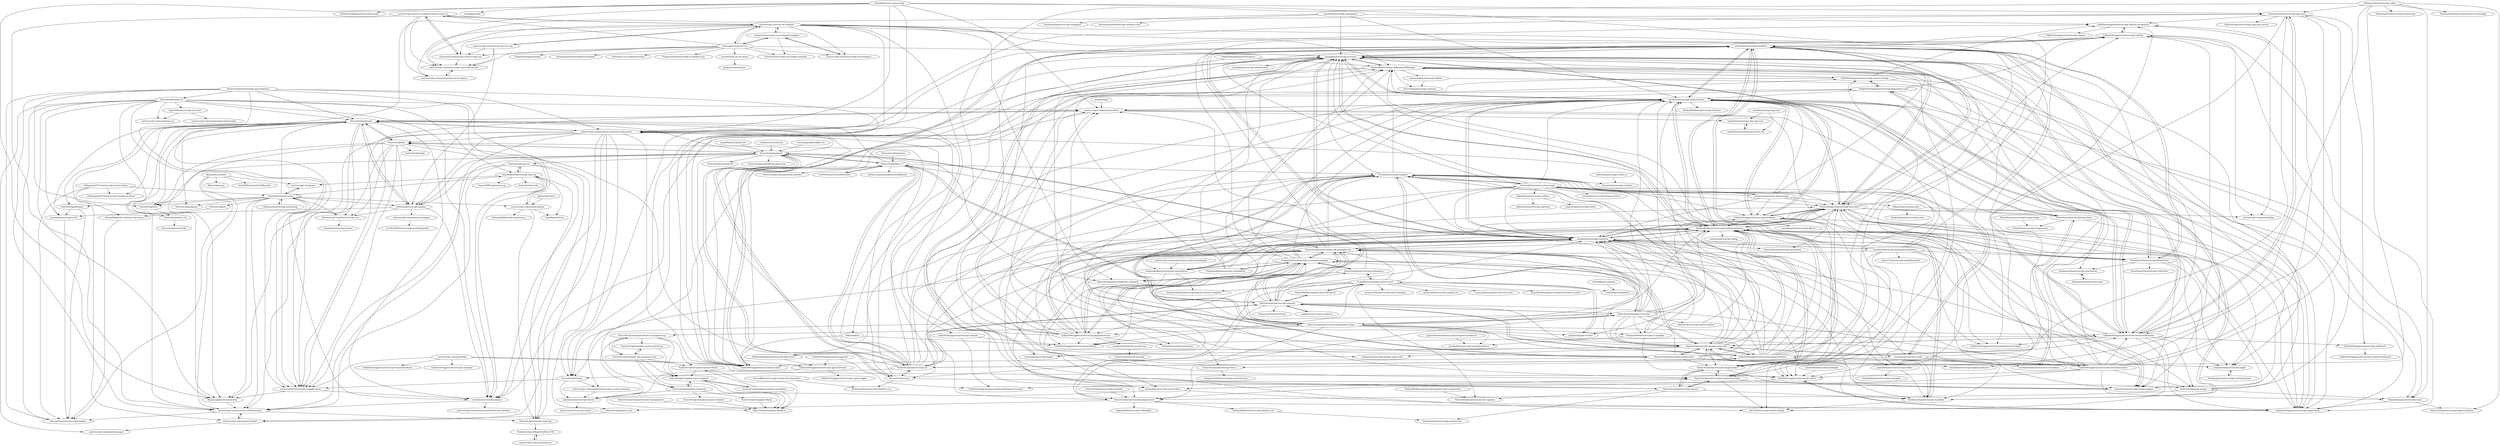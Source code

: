 digraph G {
"shirakaba/react-nativescript" -> "NativeScript/theme"
"shirakaba/react-nativescript" -> "EddyVerbruggen/nativescript-pushy"
"shirakaba/react-nativescript" -> "NativeScript/nativescript-app-sync"
"shirakaba/react-nativescript" -> "EddyVerbruggen/nativescript-keyboard-toolbar"
"shirakaba/react-nativescript" -> "shirakaba/nside"
"shirakaba/react-nativescript" -> "proyecto26/nativescript-inappbrowser"
"shirakaba/react-nativescript" -> "nativescript-community/ui-lottie"
"shirakaba/react-nativescript" -> "nativescript-community/ui-material-components"
"shirakaba/react-nativescript" -> "klippa-app/nativescript-http"
"nativescript-vue/nativescript-vue-navigator" -> "nativescript-vue/nativescript-vue-multi-drawer"
"NativeScript/tailwind" -> "proyecto26/nativescript-inappbrowser"
"NativeScript/tailwind" -> "NativeScript/plugins"
"NativeScript/tailwind" -> "SudoMaker/nativescript-dom-ng"
"NativeScript/tailwind" -> "rigor789/nativescript-vue-next"
"NativeScript/tailwind" -> "NativeScript/runtime-node-api"
"NativeScript/tailwind" -> "nativescript-community/ui-collectionview"
"NativeScript/tailwind" -> "nativescript-community/ui-svg"
"NativeScript/tailwind" -> "valor-software/nativescript-plugins"
"NativeScript/tailwind" -> "nstudio/nativescript-plugins"
"NativeScript/tailwind" -> "nativescript-community/ui-pager"
"NativeScript/tailwind" -> "NativeScript/docs-v8"
"NativeScript/tailwind" -> "nstudio/nativescript-ui-kit"
"NativeScript/tailwind" -> "nativescript-community/ui-lottie"
"EddyVerbruggen/nativescript-ar" -> "EddyVerbruggen/nativescript-localize"
"EddyVerbruggen/nativescript-ar" -> "tjvantoll/nativescript-IQKeyboardManager"
"nativescript-vue/vue-cli-plugin-nativescript-vue" -> "nativescript-vue/nativescript-vue-navigator"
"nativescript-vue/vue-cli-plugin-nativescript-vue" -> "nativescript-vue/vue-cli-template"
"nativescript-vue/vue-cli-plugin-nativescript-vue" -> "nativescript-vue/nativescript-vue-multi-drawer"
"nativescript-vue/vue-cli-plugin-nativescript-vue" -> "Gonzalo2310/awesome-nativescript-vue"
"nativescript-vue/vue-cli-plugin-nativescript-vue" -> "klippa-app/nativescript-http"
"nativescript-community/ui-material-components" -> "NativeScript/plugins"
"nativescript-community/ui-material-components" -> "nativescript-community/ui-collectionview"
"nativescript-community/ui-material-components" -> "proyecto26/nativescript-inappbrowser"
"nativescript-community/ui-material-components" -> "manijak/nativescript-carousel"
"nativescript-community/ui-material-components" -> "klippa-app/nativescript-http"
"nativescript-community/ui-material-components" -> "triniwiz/nativescript-plugins"
"nativescript-community/ui-material-components" -> "NativeScript/theme"
"nativescript-community/ui-material-components" -> "NativeScript/nativescript-app-sync"
"nativescript-community/ui-material-components" -> "nstudio/nativescript-plugins"
"nativescript-community/ui-material-components" -> "nativescript-community/ui-label"
"nativescript-community/ui-material-components" -> "rdlauer/plum"
"nativescript-community/ui-material-components" -> "NativeScript/ios"
"nativescript-community/ui-material-components" -> "EddyVerbruggen/nativescript-localize"
"nativescript-community/ui-material-components" -> "nstudio/nativescript-checkbox"
"nativescript-community/ui-material-components" -> "NativeScript/plugin-seed"
"rdlauer/plum" -> "EddyVerbruggen/nativescript-gradient"
"rdlauer/plum" -> "EddyVerbruggen/nativescript-localize"
"NativeScript/nativescript-app-templates" -> "NativeScript/plugins"
"NativeScript/nativescript-app-templates" -> "nativescript-community/ui-material-components"
"NativeScript/nativescript-app-templates" -> "nstudio/nativescript-plugins"
"NativeScript/nativescript-app-templates" -> "valor-software/nativescript-plugins"
"NativeScript/nativescript-app-templates" -> "NativeScript/tailwind"
"NativeScript/nativescript-app-templates" -> "proyecto26/nativescript-inappbrowser"
"NativeScript/nativescript-app-templates" -> "NativeScript/theme"
"NativeScript/nativescript-app-templates" -> "nativescript-community/ui-collectionview"
"NativeScript/nativescript-app-templates" -> "NativeScript/rfcs"
"nativescript-vue/nativescript-vue.org" -> "nativescript-vue/vue-cli-template"
"nativescript-vue/nativescript-vue.org" -> "Gonzalo2310/awesome-nativescript-vue"
"nativescript-vue/nativescript-vue.org" -> "nativescript-vue/nativescript-vue-multi-drawer"
"nativescript-vue/nativescript-vue.org" -> "triniwiz/nativescript-plugins"
"nativescript-vue/vue-cli-template" -> "tralves/nativescript-vue-webpack-template"
"nativescript-vue/vue-cli-template" -> "nativescript-vue/vue-cli-plugin-nativescript-vue"
"nativescript-vue/vue-cli-template" -> "nativescript-vue/nativescript-vue-template"
"nativescript-vue/vue-cli-template" -> "manijak/nativescript-carousel"
"nativescript-vue/vue-cli-template" -> "nativescript-vue/nativescript-vue.org"
"nativescript-vue/vue-cli-template" -> "nativescript-vue/nativescript-vue-multi-drawer"
"nativescript-vue/vue-cli-template" -> "Gonzalo2310/awesome-nativescript-vue"
"nativescript-vue/vue-cli-template" -> "tralves/groceries-ns-vue"
"nativescript-vue/vue-cli-template" -> "NativeScript/nativescript-camera"
"nativescript-vue/vue-cli-template" -> "nativescript-vue/nativescript-vue-navigator"
"nativescript-vue/vue-cli-template" -> "NathanWalker/nativescript-fancyalert"
"nativescript-vue/vue-cli-template" -> "tjvantoll/nativescript-IQKeyboardManager"
"nativescript-vue/vue-cli-template" -> "EddyVerbruggen/nativescript-localize"
"nativescript-vue/vue-cli-template" -> "NativeScript/nativescript-dev-webpack"
"nativescript-vue/vue-cli-template" -> "EddyVerbruggen/nativescript-email"
"eclipsesource/tabris-js" -> "NativeScript/android" ["e"=1]
"nstudio/xplat" -> "nativescript-community/ui-lottie" ["e"=1]
"msaelices/ns-ui-vue-demo" -> "jlooper/cleanweather"
"hamdiwanis/nativescript-app-tour" -> "hamdiwanis/nativescript-rotate-3d"
"NativeScript/ios" -> "NativeScript/mlkit"
"NativeScript/ios" -> "NativeScript/rfcs"
"NativeScript/ios" -> "triniwiz/nativescript-plugins"
"NativeScript/ios" -> "NativeScript-Use/NativeScript-Use"
"NativeScript/ios" -> "klippa-app/nativescript-http"
"NativeScript/ios" -> "proyecto26/nativescript-inappbrowser"
"NativeScript/ios" -> "nativescript-community/ui-collectionview"
"NativeScript/ios" -> "NativeScript/plugins"
"NativeScript/ios" -> "NativeScript/android"
"NativeScript/ios" -> "nstudio/nativescript-plugins"
"NativeScript/nativescript-schematics" -> "ProgressNS/nativescript-ui-samples-angular"
"NativeScript/nativescript-schematics" -> "NativeScript/nativescript-dev-webpack"
"NativeScript/nativescript-schematics" -> "EddyVerbruggen/nativescript-nodeify"
"NativeScript/nativescript-schematics" -> "TeamMaestro/angular-native-seed"
"Gonzalo2310/awesome-nativescript-vue" -> "nativescript-vue/nativescript-vue-multi-drawer"
"Gonzalo2310/awesome-nativescript-vue" -> "nativescript-vue/vue-cli-plugin-nativescript-vue"
"nativescript-community/ui-collectionview" -> "nativescript-community/ui-label"
"nativescript-community/ui-collectionview" -> "NativeScript/runtime-node-api"
"nativescript-community/ui-collectionview" -> "valor-software/nativescript-plugins"
"proyecto26/nativescript-inappbrowser" -> "klippa-app/nativescript-http"
"proyecto26/nativescript-inappbrowser" -> "nstudio/nativescript-plugins"
"EddyVerbruggen/nativescript-pluginshowcase" -> "EddyVerbruggen/nativescript-feedback"
"EddyVerbruggen/nativescript-pluginshowcase" -> "tjvantoll/nativescript-IQKeyboardManager"
"EddyVerbruggen/nativescript-pluginshowcase" -> "EddyVerbruggen/nativescript-speech-recognition"
"EddyVerbruggen/nativescript-pluginshowcase" -> "nstudio/nativescript-pulltorefresh"
"EddyVerbruggen/nativescript-pluginshowcase" -> "Yermo/nativescript-mapbox"
"EddyVerbruggen/nativescript-pluginshowcase" -> "ProgressNS/nativescript-ui-samples-angular"
"EddyVerbruggen/nativescript-pluginshowcase" -> "NativeScript/nativescript-sdk-examples-ng"
"EddyVerbruggen/nativescript-pluginshowcase" -> "EddyVerbruggen/nativescript-gradient"
"EddyVerbruggen/nativescript-pluginshowcase" -> "peoplewareDo/nativescript-svg"
"EddyVerbruggen/nativescript-pluginshowcase" -> "NathanWalker/nativescript-fancyalert"
"EddyVerbruggen/nativescript-pluginshowcase" -> "rhanb/nativescript-bottombar"
"EddyVerbruggen/nativescript-pluginshowcase" -> "EddyVerbruggen/nativescript-secure-storage"
"EddyVerbruggen/nativescript-pluginshowcase" -> "nativescript-community/ui-lottie"
"EddyVerbruggen/nativescript-pluginshowcase" -> "nstudio/nativescript-cardview"
"EddyVerbruggen/nativescript-pluginshowcase" -> "nstudio/nativescript-checkbox"
"tralves/groceries-ns-vue" -> "tralves/nativescript-vue-webpack-template"
"tralves/groceries-ns-vue" -> "Gonzalo2310/awesome-nativescript-vue"
"tralves/groceries-ns-vue" -> "nativescript-vue/vue-cli-template"
"tralves/groceries-ns-vue" -> "nativescript-vue/vue-cli-plugin-nativescript-vue"
"tralves/groceries-ns-vue" -> "msaelices/ns-ui-vue-demo"
"tralves/groceries-ns-vue" -> "tralves/nativescript-vue-rollup-template"
"tralves/groceries-ns-vue" -> "manijak/nativescript-carousel"
"tralves/groceries-ns-vue" -> "thiagohagy/nativescriptVueTemplate"
"tralves/groceries-ns-vue" -> "nativescript-vue/nativescript-vue-multi-drawer"
"tralves/groceries-ns-vue" -> "nativescript-vue/nativescript-vue-template"
"tralves/groceries-ns-vue" -> "tralves/ns-vue-codeshare-demo"
"tralves/groceries-ns-vue" -> "ProgressNS/nativescript-ui-samples-vue"
"tralves/groceries-ns-vue" -> "EddyVerbruggen/footplr"
"nativescript-vue/nativescript-vue-multi-drawer" -> "nativescript-vue/nativescript-vue-navigator"
"CircuitVerse/CircuitVerseDocs" -> "NativeScript/docs-v7" ["e"=1]
"hamdiwanis/ngx-app-tour" -> "hamdiwanis/nativescript-rotate-3d"
"hamdiwanis/ngx-app-tour" -> "hamdiwanis/nativescript-app-tour"
"davecoffin/nativescript-modal-datetimepicker" -> "NathanaelA/nativescript-platform-css"
"hamdiwanis/nativescript-rotate-3d" -> "hamdiwanis/nativescript-app-tour"
"nativescript-community/ui-label" -> "nativescript-community/ui-collectionview"
"nativescript-community/ui-label" -> "nativescript-community/ui-pager"
"nativescript-community/perms" -> "NewbieScripterRepo/PoolPartyFM"
"ericwlange/AndroidJSCore" -> "NativeScript/android" ["e"=1]
"NativeScript/nativescript-cli" -> "NativeScript/nativescript-angular"
"NativeScript/nativescript-cli" -> "NativeScript/docs-v7"
"NativeScript/nativescript-cli" -> "NativeScript/android"
"NativeScript/nativescript-cli" -> "NativeScript/ios-jsc"
"NativeScript/nativescript-cli" -> "EddyVerbruggen/nativescript-plugin-firebase"
"NativeScript/nativescript-cli" -> "NativeScript/plugins"
"NativeScript/nativescript-cli" -> "dapriett/nativescript-google-maps-sdk"
"NativeScript/nativescript-cli" -> "nativescript-community/ui-material-components"
"NativeScript/nativescript-cli" -> "NativeScript/ios"
"NativeScript/nativescript-cli" -> "NativeScript/nativescript-sdk-examples-ng"
"NativeScript/nativescript-cli" -> "nstudio/nativescript-pulltorefresh"
"NativeScript/nativescript-cli" -> "NativeScript/theme"
"NativeScript/nativescript-cli" -> "manijak/nativescript-carousel"
"NativeScript/nativescript-cli" -> "NathanWalker/nativescript-loading-indicator"
"NativeScript/nativescript-cli" -> "nstudio/nativescript-cardview"
"NativeScript/ios-jsc" -> "NativeScript/android"
"NativeScript/ios-jsc" -> "NativeScript/ios"
"NativeScript/ios-jsc" -> "NativeScript/nativescript-cli"
"NativeScript/ios-jsc" -> "NativeScript/plugins"
"NativeScript/ios-jsc" -> "NathanaelA/nativescript-platform-css"
"NativeScript/ios-jsc" -> "NativeScript/push-plugin"
"NativeScript/plugins" -> "triniwiz/nativescript-plugins"
"NativeScript/plugins" -> "nativescript-community/ui-material-components"
"NativeScript/plugins" -> "nativescript-community/ui-collectionview"
"NativeScript/plugins" -> "nstudio/nativescript-plugins"
"NativeScript/plugins" -> "klippa-app/nativescript-http"
"NativeScript/plugins" -> "proyecto26/nativescript-inappbrowser"
"NativeScript/plugins" -> "NativeScript/rfcs"
"NativeScript/plugins" -> "NativeScript-Use/NativeScript-Use"
"NativeScript/plugins" -> "nativescript-community/ui-lottie"
"NativeScript/plugins" -> "NativeScript/ios"
"NativeScript/plugins" -> "nativescript-community/ui-label"
"NativeScript/plugins" -> "williamjuan027/nativescript-rootlayout-demo"
"NativeScript/plugins" -> "NativeScript/firebase"
"NativeScript/plugins" -> "NativeScript/angular"
"NativeScript/plugins" -> "nstudio/nativescript-ui-kit"
"triniwiz/nativescript-plugins" -> "nstudio/nativescript-plugins"
"triniwiz/nativescript-plugins" -> "NativeScript/plugins"
"triniwiz/nativescript-plugins" -> "NativeScript-Use/NativeScript-Use"
"triniwiz/nativescript-plugins" -> "nstudio/nativescript-ui-kit"
"triniwiz/nativescript-plugins" -> "nativescript-community/ui-mapbox"
"NativeScript/android" -> "NativeScript/ios-jsc"
"NativeScript/android" -> "NativeScript/ios"
"NativeScript/android" -> "NativeScript/nativescript-cli"
"NativeScript/android" -> "NativeScript/plugins"
"NativeScript/android" -> "NativeScript/android-v8"
"NativeScript/android" -> "NativeScript/nativescript-angular"
"NativeScript/android" -> "NativeScript/docs-v7"
"NativeScript/android" -> "triniwiz/nativescript-plugins"
"NativeScript/android" -> "nativescript-community/ui-material-components"
"NativeScript/android" -> "proyecto26/nativescript-inappbrowser"
"NativeScript/android" -> "NativeScript/canvas"
"NativeScript/android" -> "EddyVerbruggen/nativescript-localize"
"NativeScript/android" -> "NativeScript/rfcs"
"NativeScript/android" -> "NativeScript/nativescript-dev-webpack"
"NativeScript/android" -> "NativeScript/android-dts-generator"
"NativeScript/docs-v7" -> "NativeScript/nativescript-cli"
"NativeScript/docs-v7" -> "CircuitVerse/CircuitVerseDocs" ["e"=1]
"NativeScript/docs-v7" -> "softuni-csharp-databases/TrekkShare" ["e"=1]
"NativeScript/docs-v7" -> "NativeScript/android"
"NativeScript/docs-v7" -> "NativeScript/nativescript-angular"
"NativeScript/docs-v7" -> "NativeScript/ios-jsc"
"NativeScript/docs-v7" -> "NativeScript/nativescript-sdk-examples-ng"
"NativeScript/docs-v7" -> "NativeScript/plugins"
"NativeScript/docs-v7" -> "nativescript-community/nativescript-vscode-extension"
"NativeScript/docs-v7" -> "NativeScript/cross-platform-modules"
"NativeScript/docs-v7" -> "Yermo/nativescript-mapbox"
"rigor789/nativescript-vue-next" -> "nativescript-community/ui-svg"
"rigor789/nativescript-vue-next" -> "nativescript-community/expo-nativescript"
"Akylas/oss-weather" -> "nativescript-dom/types"
"Akylas/oss-weather" -> "Akylas/alpimaps"
"Akylas/oss-weather" -> "nativescript-community/ui-collectionview"
"Akylas/oss-weather" -> "TylerWilliamson/QuickWeather" ["e"=1]
"Akylas/oss-weather" -> "valor-software/nativescript-plugins"
"NativeScript/canvas" -> "nstudio/nativescript-plugins"
"NativeScript/canvas" -> "SudoMaker/nativescript-dom-ng"
"NativeScript/canvas" -> "nativescript-community/ui-collectionview"
"NativeScript/canvas" -> "NativeScript/runtime-node-api"
"NativeScript/canvas" -> "triniwiz/nativescript-plugins"
"NativeScript/plugin-seed" -> "nativescript-community/ui-label"
"klippa-app/nativescript-http" -> "nativescript-community/ui-collectionview"
"EddyVerbruggen/nativescript-barcodescanner" -> "manijak/nativescript-carousel"
"EddyVerbruggen/nativescript-barcodescanner" -> "dapriett/nativescript-google-maps-sdk"
"EddyVerbruggen/nativescript-barcodescanner" -> "nstudio/nativescript-cardview"
"EddyVerbruggen/nativescript-barcodescanner" -> "tjvantoll/nativescript-IQKeyboardManager"
"EddyVerbruggen/nativescript-barcodescanner" -> "EddyVerbruggen/nativescript-fingerprint-auth"
"EddyVerbruggen/nativescript-barcodescanner" -> "EddyVerbruggen/nativescript-plugin-firebase"
"EddyVerbruggen/nativescript-barcodescanner" -> "NativeScript/push-plugin"
"EddyVerbruggen/nativescript-barcodescanner" -> "EddyVerbruggen/nativescript-speech-recognition"
"EddyVerbruggen/nativescript-barcodescanner" -> "TobiasHennig/nativescript-toast"
"EddyVerbruggen/nativescript-barcodescanner" -> "NathanWalker/nativescript-fancyalert"
"EddyVerbruggen/nativescript-barcodescanner" -> "EddyVerbruggen/nativescript-local-notifications"
"EddyVerbruggen/nativescript-barcodescanner" -> "NativeScript/nativescript-app-sync"
"EddyVerbruggen/nativescript-barcodescanner" -> "EddyVerbruggen/nativescript-email"
"EddyVerbruggen/nativescript-barcodescanner" -> "EddyVerbruggen/nativescript-feedback"
"EddyVerbruggen/nativescript-barcodescanner" -> "NativeScript/nativescript-plugin-seed"
"angular/react-native-renderer" -> "NativeScript/nativescript-angular" ["e"=1]
"williamjuan027/nativescript-movies-demo" -> "NathanWalker/ns-ultimate-tab-setup"
"williamjuan027/nativescript-movies-demo" -> "valor-software/nativescript-plugins"
"williamjuan027/nativescript-movies-demo" -> "OpenNative/open-native"
"williamjuan027/nativescript-movies-demo" -> "williamjuan027/nativescript-rootlayout-demo"
"NativeScript/nx" -> "NathanWalker/ns-ultimate-tab-setup" ["e"=1]
"NativeScript/nativescript-angular" -> "NativeScript/nativescript-cli"
"NativeScript/nativescript-angular" -> "EddyVerbruggen/nativescript-plugin-firebase"
"NativeScript/nativescript-angular" -> "NativeScript/nativescript-sdk-examples-ng"
"NativeScript/nativescript-angular" -> "NathanWalker/angular-seed-advanced" ["e"=1]
"NativeScript/nativescript-angular" -> "NativeScript/android"
"NativeScript/nativescript-angular" -> "NativeScript/sample-Groceries"
"NativeScript/nativescript-angular" -> "nstudio/nativescript-cardview"
"NativeScript/nativescript-angular" -> "NativeScript/NativeScript" ["e"=1]
"NativeScript/nativescript-angular" -> "NativeScript/docs-v7"
"NativeScript/nativescript-angular" -> "NativeScript/ios-jsc"
"NativeScript/nativescript-angular" -> "ProgressNS/nativescript-ui-samples-angular"
"NativeScript/nativescript-angular" -> "dapriett/nativescript-google-maps-sdk"
"NativeScript/nativescript-angular" -> "EddyVerbruggen/nativescript-barcodescanner"
"NativeScript/nativescript-angular" -> "NativeScript/nativescript-schematics"
"NativeScript/nativescript-angular" -> "angular/react-native-renderer" ["e"=1]
"NativeScript/push-plugin" -> "TobiasHennig/nativescript-toast"
"NativeScript/push-plugin" -> "NathanWalker/nativescript-loading-indicator"
"NativeScript/push-plugin" -> "nstudio/nativescript-pulltorefresh"
"NativeScript/push-plugin" -> "EddyVerbruggen/nativescript-nodeify"
"NativeScript/push-plugin" -> "NativeScript/nativescript-plugin-seed"
"NativeScript/nativescript-marketplace-demo" -> "NativeScript/sample-Groceries"
"NativeScript/nativescript-marketplace-demo" -> "NativeScript/nativescript-sdk-examples-ng"
"NativeScript/nativescript-marketplace-demo" -> "ProgressNS/nativescript-ui-samples-angular"
"NativeScript/nativescript-marketplace-demo" -> "tjvantoll/nativescript-template-drawer"
"NativeScript/nativescript-marketplace-demo" -> "tjvantoll/nativescript-IQKeyboardManager"
"NativeScript/nativescript-marketplace-demo" -> "nstudio/nativescript-cardview"
"NativeScript/nativescript-marketplace-demo" -> "NativeScript/template-drawer-navigation-ng"
"NativeScript/nativescript-marketplace-demo" -> "ProgressNS/nativescript-ui-samples"
"NativeScript/nativescript-marketplace-demo" -> "bthurlow/nativescript-imagecropper"
"NativeScript/nativescript-marketplace-demo" -> "NativeScript/nativescript-plugin-seed"
"NativeScript/nativescript-marketplace-demo" -> "EddyVerbruggen/nativescript-pluginshowcase"
"NativeScript/nativescript-marketplace-demo" -> "EddyVerbruggen/nativescript-local-notifications"
"NativeScript/nativescript-marketplace-demo" -> "jlooper/angular-starter"
"NativeScript/nativescript-marketplace-demo" -> "NathanWalker/nativescript-loading-indicator"
"NativeScript/nativescript-marketplace-demo" -> "manijak/nativescript-carousel"
"EddyVerbruggen/nativescript-email" -> "EddyVerbruggen/nativescript-appversion"
"EddyVerbruggen/nativescript-email" -> "EddyVerbruggen/nativescript-performance-monitor"
"EddyVerbruggen/nativescript-appversion" -> "EddyVerbruggen/nativescript-email"
"tjvantoll/nativescript-social-share" -> "EddyVerbruggen/nativescript-appversion"
"tjvantoll/nativescript-social-share" -> "NativeScript/nativescript-background-http"
"tjvantoll/nativescript-social-share" -> "juliomrqz/nativescript-vibrate"
"msywensky/nativescript-phone" -> "firescript/nativescript-contacts"
"msywensky/nativescript-phone" -> "EddyVerbruggen/nativescript-appversion"
"nativescript-community/ui-mapbox" -> "GeoTecINIT/nativescript-task-dispatcher"
"juliomrqz/nativescript-vibrate" -> "jbristowe/nativescript-sound"
"NathanaelA/nativescript-sqlite" -> "NathanaelA/nativescript-localstorage"
"NathanaelA/nativescript-sqlite" -> "NativeScript/nativescript-app-encryption"
"NathanaelA/nativescript-sqlite" -> "NativeScript/nativescript-app-sync"
"NathanaelA/nativescript-sqlite" -> "TobiasHennig/nativescript-toast"
"NathanaelA/nativescript-sqlite" -> "EddyVerbruggen/nativescript-admob"
"NathanaelA/nativescript-sqlite" -> "NathanaelA/nativescript-master-technology"
"NathanaelA/nativescript-sqlite" -> "NativeScript/nativescript-background-http"
"NathanaelA/nativescript-sqlite" -> "EddyVerbruggen/nativescript-local-notifications"
"tjvantoll/nativescript-flashlight" -> "EddyVerbruggen/nativescript-email"
"EddyVerbruggen/nativescript-clipboard" -> "EddyVerbruggen/nativescript-numeric-keyboard"
"TobiasHennig/nativescript-toast" -> "EddyVerbruggen/nativescript-appversion"
"TobiasHennig/nativescript-toast" -> "NativeScript/nativescript-app-encryption"
"EddyVerbruggen/nativescript-fingerprint-auth" -> "EddyVerbruggen/nativescript-local-notifications"
"EddyVerbruggen/nativescript-fingerprint-auth" -> "EddyVerbruggen/nativescript-nodeify"
"EddyVerbruggen/nativescript-fingerprint-auth" -> "EddyVerbruggen/nativescript-secure-storage"
"EddyVerbruggen/nativescript-fingerprint-auth" -> "nstudio/nativescript-pulltorefresh"
"EddyVerbruggen/nativescript-fingerprint-auth" -> "EddyVerbruggen/nativescript-app-shortcuts"
"ProgressNS/nativescript-ui-samples" -> "ProgressNS/nativescript-ui-samples-angular"
"ProgressNS/nativescript-ui-samples" -> "tjvantoll/nativescript-template-drawer"
"ProgressNS/nativescript-ui-samples" -> "Yermo/nativescript-mapbox"
"ProgressNS/nativescript-ui-samples" -> "EddyVerbruggen/nativescript-email"
"NativeScript/firebase" -> "nstudio/nativescript-ui-kit"
"NativeScript/firebase" -> "valor-software/nativescript-plugins"
"nstudio/nativescript-plugins" -> "nativescript-community/ui-collectionview"
"nstudio/nativescript-plugins" -> "nativescript-community/ui-persistent-bottomsheet"
"NativeScript/rfcs" -> "NativeScript/docs-v8"
"NativeScript/docs-v8" -> "NativeScript/storybook" ["e"=1]
"EddyVerbruggen/nativescript-plugin-firebase" -> "NativeScript/nativescript-angular"
"EddyVerbruggen/nativescript-plugin-firebase" -> "dapriett/nativescript-google-maps-sdk"
"EddyVerbruggen/nativescript-plugin-firebase" -> "nstudio/nativescript-cardview"
"EddyVerbruggen/nativescript-plugin-firebase" -> "EddyVerbruggen/nativescript-barcodescanner"
"EddyVerbruggen/nativescript-plugin-firebase" -> "NativeScript/nativescript-cli"
"EddyVerbruggen/nativescript-plugin-firebase" -> "nativescript-community/ui-material-components"
"EddyVerbruggen/nativescript-plugin-firebase" -> "manijak/nativescript-carousel"
"EddyVerbruggen/nativescript-plugin-firebase" -> "EddyVerbruggen/nativescript-local-notifications"
"EddyVerbruggen/nativescript-plugin-firebase" -> "NativeScript/nativescript-sdk-examples-ng"
"EddyVerbruggen/nativescript-plugin-firebase" -> "EddyVerbruggen/nativescript-secure-storage"
"EddyVerbruggen/nativescript-plugin-firebase" -> "Yermo/nativescript-mapbox"
"EddyVerbruggen/nativescript-plugin-firebase" -> "EddyVerbruggen/nativescript-feedback"
"EddyVerbruggen/nativescript-plugin-firebase" -> "NativeScript/nativescript-app-sync"
"EddyVerbruggen/nativescript-plugin-firebase" -> "tjvantoll/nativescript-IQKeyboardManager"
"EddyVerbruggen/nativescript-plugin-firebase" -> "NathanWalker/nativescript-fancyalert"
"NativeScript/sample-Groceries" -> "NativeScript/nativescript-marketplace-demo"
"NativeScript/sample-Groceries" -> "NativeScript/nativescript-sdk-examples-ng"
"NativeScript/sample-Groceries" -> "NativeScript/nativescript-angular"
"NativeScript/sample-Groceries" -> "ProgressNS/nativescript-ui-samples-angular"
"NativeScript/sample-Groceries" -> "NativeScript/theme"
"NativeScript/sample-Groceries" -> "NathanWalker/nativescript-loading-indicator"
"NativeScript/sample-Groceries" -> "nstudio/nativescript-cardview"
"NativeScript/sample-Groceries" -> "ProgressNS/nativescript-ui-samples"
"NativeScript/sample-Groceries" -> "dapriett/nativescript-google-maps-sdk"
"NativeScript/sample-Groceries" -> "NathanWalker/nativescript-fancyalert"
"NativeScript/sample-Groceries" -> "NativeScript/nativescript-plugin-seed"
"NativeScript/sample-Groceries" -> "EddyVerbruggen/nativescript-barcodescanner"
"NativeScript/sample-Groceries" -> "EddyVerbruggen/nativescript-plugin-firebase"
"NativeScript/sample-Groceries" -> "nstudio/nativescript-pulltorefresh"
"NativeScript/sample-Groceries" -> "rdlauer/nativescript-theme-builder"
"jbristowe/awesome-nativescript" -> "DeviantJS/awesome-nativescript"
"jbristowe/awesome-nativescript" -> "manijak/nativescript-carousel"
"jbristowe/awesome-nativescript" -> "EddyVerbruggen/nativescript-feedback"
"jbristowe/awesome-nativescript" -> "nstudio/nativescript-cardview"
"jbristowe/awesome-nativescript" -> "rdlauer/nativescript-ionic"
"jbristowe/awesome-nativescript" -> "NathanWalker/nativescript-fancyalert"
"jbristowe/awesome-nativescript" -> "nstudio/nativescript-pulltorefresh"
"jbristowe/awesome-nativescript" -> "Yermo/nativescript-mapbox"
"dapriett/nativescript-google-maps-sdk" -> "NativeScript/nativescript-geolocation"
"dapriett/nativescript-google-maps-sdk" -> "Yermo/nativescript-mapbox"
"dapriett/nativescript-google-maps-sdk" -> "NathanWalker/nativescript-loading-indicator"
"dapriett/nativescript-google-maps-sdk" -> "naderio/nativescript-google-maps-utils"
"dapriett/nativescript-google-maps-sdk" -> "EddyVerbruggen/nativescript-directions"
"dapriett/nativescript-google-maps-sdk" -> "EddyVerbruggen/nativescript-plugin-firebase"
"dapriett/nativescript-google-maps-sdk" -> "EddyVerbruggen/nativescript-local-notifications"
"dapriett/nativescript-google-maps-sdk" -> "nstudio/nativescript-cardview"
"dapriett/nativescript-google-maps-sdk" -> "nstudio/nativescript-audio"
"dapriett/nativescript-google-maps-sdk" -> "NathanWalker/nativescript-fancyalert"
"dapriett/nativescript-google-maps-sdk" -> "nstudio/nativescript-pulltorefresh"
"dapriett/nativescript-google-maps-sdk" -> "nativescript-community/ui-lottie"
"dapriett/nativescript-google-maps-sdk" -> "EddyVerbruggen/nativescript-barcodescanner"
"dapriett/nativescript-google-maps-sdk" -> "triniwiz/nativescript-pager"
"dapriett/nativescript-google-maps-sdk" -> "NativeScript/nativescript-imagepicker"
"nstudio/nativescript-floatingactionbutton" -> "nstudio/nativescript-cardview"
"nstudio/nativescript-floatingactionbutton" -> "NativeScript/nativescript-imagepicker"
"nstudio/nativescript-floatingactionbutton" -> "NativeScript/nativescript-background-http"
"nstudio/nativescript-floatingactionbutton" -> "NathanWalker/nativescript-loading-indicator"
"nstudio/nativescript-floatingactionbutton" -> "bradmartin/nativescript-snackbar"
"nstudio/nativescript-floatingactionbutton" -> "PeterStaev/NativeScript-Drop-Down"
"nstudio/nativescript-floatingactionbutton" -> "bthurlow/nativescript-imagecropper"
"nstudio/nativescript-floatingactionbutton" -> "nstudio/nativescript-pulltorefresh"
"nstudio/nativescript-floatingactionbutton" -> "jibon57/nativescript-mediafilepicker"
"nstudio/nativescript-floatingactionbutton" -> "tjvantoll/nativescript-social-share"
"nstudio/nativescript-floatingactionbutton" -> "nstudio/nativescript-checkbox"
"NathanWalker/nativescript-loading-indicator" -> "nstudio/nativescript-checkbox"
"NathanWalker/nativescript-loading-indicator" -> "bradmartin/nativescript-snackbar"
"NathanWalker/nativescript-loading-indicator" -> "nstudio/nativescript-pulltorefresh"
"NathanWalker/nativescript-loading-indicator" -> "NathanWalker/nativescript-ngx-fonticon"
"NathanWalker/nativescript-loading-indicator" -> "enchev/nativescript-dialog"
"NathanWalker/nativescript-loading-indicator" -> "bthurlow/nativescript-imagecropper"
"NathanWalker/nativescript-loading-indicator" -> "NathanWalker/nativescript-fancyalert"
"NathanWalker/nativescript-loading-indicator" -> "PeterStaev/NativeScript-Drop-Down"
"NathanWalker/nativescript-loading-indicator" -> "nstudio/nativescript-cardview"
"NathanWalker/nativescript-loading-indicator" -> "NativeScript/nativescript-imagepicker"
"NathanWalker/nativescript-loading-indicator" -> "NativeScript/nativescript-background-http"
"NathanWalker/nativescript-loading-indicator" -> "rhanb/nativescript-bottombar"
"NathanWalker/nativescript-loading-indicator" -> "EddyVerbruggen/nativescript-appversion"
"NathanWalker/nativescript-loading-indicator" -> "edusperoni/nativescript-ripple"
"NathanWalker/nativescript-loading-indicator" -> "manijak/nativescript-carousel"
"EddyVerbruggen/nativescript-local-notifications" -> "EddyVerbruggen/nativescript-appversion"
"EddyVerbruggen/nativescript-local-notifications" -> "EddyVerbruggen/nativescript-fingerprint-auth"
"EddyVerbruggen/nativescript-local-notifications" -> "nstudio/nativescript-pulltorefresh"
"EddyVerbruggen/nativescript-local-notifications" -> "manijak/nativescript-carousel"
"EddyVerbruggen/nativescript-local-notifications" -> "EddyVerbruggen/nativescript-nodeify"
"EddyVerbruggen/nativescript-local-notifications" -> "NativeScript/nativescript-app-sync"
"EddyVerbruggen/nativescript-local-notifications" -> "EddyVerbruggen/nativescript-clipboard"
"EddyVerbruggen/nativescript-local-notifications" -> "nstudio/nativescript-checkbox"
"EddyVerbruggen/nativescript-local-notifications" -> "NathanWalker/nativescript-loading-indicator"
"EddyVerbruggen/nativescript-local-notifications" -> "NathanWalker/nativescript-fancyalert"
"EddyVerbruggen/nativescript-local-notifications" -> "EddyVerbruggen/nativescript-gradient"
"EddyVerbruggen/nativescript-local-notifications" -> "NativeScript/push-plugin"
"EddyVerbruggen/nativescript-local-notifications" -> "EddyVerbruggen/nativescript-keyboard-toolbar"
"EddyVerbruggen/nativescript-local-notifications" -> "dapriett/nativescript-google-maps-sdk"
"EddyVerbruggen/nativescript-local-notifications" -> "shiv19/nativescript-cfalert-dialog"
"Yermo/nativescript-mapbox" -> "dapriett/nativescript-google-maps-sdk"
"Yermo/nativescript-mapbox" -> "manijak/nativescript-carousel"
"Yermo/nativescript-mapbox" -> "EddyVerbruggen/nativescript-directions"
"Yermo/nativescript-mapbox" -> "triniwiz/nativescript-socketio"
"Yermo/nativescript-mapbox" -> "EddyVerbruggen/nativescript-fingerprint-auth"
"Yermo/nativescript-mapbox" -> "NathanWalker/nativescript-fancyalert"
"Yermo/nativescript-mapbox" -> "NativeScript/nativescript-geolocation"
"Yermo/nativescript-mapbox" -> "naderio/nativescript-google-maps-utils"
"Yermo/nativescript-mapbox" -> "EddyVerbruggen/nativescript-pluginshowcase"
"Yermo/nativescript-mapbox" -> "EddyVerbruggen/nativescript-feedback"
"Yermo/nativescript-mapbox" -> "nstudio/nativescript-audio"
"Yermo/nativescript-mapbox" -> "DeviantJS/awesome-nativescript"
"Yermo/nativescript-mapbox" -> "EddyVerbruggen/nativescript-gradient"
"Yermo/nativescript-mapbox" -> "EddyVerbruggen/nativescript-email"
"Yermo/nativescript-mapbox" -> "nstudio/nativescript-cardview"
"PeterStaev/NativeScript-Drop-Down" -> "nstudio/nativescript-checkbox"
"PeterStaev/NativeScript-Drop-Down" -> "edusperoni/nativescript-ripple"
"PeterStaev/NativeScript-Drop-Down" -> "NathanWalker/nativescript-loading-indicator"
"PeterStaev/NativeScript-Drop-Down" -> "nstudio/nativescript-pulltorefresh"
"PeterStaev/NativeScript-Drop-Down" -> "NathanaelA/nativescript-orientation"
"PeterStaev/NativeScript-Drop-Down" -> "bthurlow/nativescript-imagecropper"
"PeterStaev/NativeScript-Drop-Down" -> "PeterStaev/NativeScript-Grid-View"
"bradmartin/nativescript-snackbar" -> "nstudio/nativescript-checkbox"
"bradmartin/nativescript-snackbar" -> "shiv19/nativescript-cfalert-dialog"
"bradmartin/nativescript-snackbar" -> "NathanWalker/nativescript-loading-indicator"
"NativeScript/nativescript-imagepicker" -> "NativeScript/nativescript-camera"
"NativeScript/nativescript-imagepicker" -> "NativeScript/nativescript-background-http"
"NativeScript/nativescript-imagepicker" -> "nstudio/nativescript-checkbox"
"NativeScript/nativescript-imagepicker" -> "bthurlow/nativescript-imagecropper"
"NativeScript/nativescript-imagepicker" -> "NathanWalker/nativescript-loading-indicator"
"NativeScript/nativescript-background-http" -> "NativeScript/nativescript-imagepicker"
"NativeScript/nativescript-background-http" -> "NativeScript/nativescript-camera"
"NativeScript/nativescript-background-http" -> "shiv19/nativescript-cfalert-dialog"
"NativeScript/nativescript-background-http" -> "tjvantoll/nativescript-social-share"
"NativeScript/nativescript-background-http" -> "bthurlow/nativescript-imagecropper"
"NativeScript/nativescript-geolocation" -> "dapriett/nativescript-google-maps-sdk"
"NativeScript/nativescript-geolocation" -> "NativeScript/nativescript-imagepicker"
"NativeScript/nativescript-geolocation" -> "nstudio/nativescript-pulltorefresh"
"NativeScript/nativescript-geolocation" -> "nativescript-community/ui-lottie"
"NativeScript/nativescript-geolocation" -> "nstudio/nativescript-cardview"
"NativeScript/nativescript-geolocation" -> "Yermo/nativescript-mapbox"
"NativeScript/nativescript-geolocation" -> "manijak/nativescript-carousel"
"NativeScript/nativescript-geolocation" -> "EddyVerbruggen/nativescript-localize"
"NativeScript/nativescript-geolocation" -> "NathanWalker/nativescript-loading-indicator"
"NativeScript/nativescript-geolocation" -> "nstudio/nativescript-loading-indicator"
"EddyVerbruggen/nativescript-admob" -> "EddyVerbruggen/nativescript-gradient"
"EddyVerbruggen/nativescript-admob" -> "EddyVerbruggen/nativescript-performance-monitor"
"nativescript-community/nativescript-vscode-extension" -> "juliomrqz/nativescript-vibrate"
"tjjfvi/solid-native" -> "nativescript-community/solid-js" ["e"=1]
"tjvantoll/nativescript-IQKeyboardManager" -> "EddyVerbruggen/nativescript-appversion"
"tjvantoll/nativescript-IQKeyboardManager" -> "firescript/nativescript-contacts"
"tjvantoll/nativescript-IQKeyboardManager" -> "EddyVerbruggen/nativescript-email"
"tjvantoll/nativescript-IQKeyboardManager" -> "bthurlow/nativescript-imagecropper"
"tjvantoll/nativescript-IQKeyboardManager" -> "msywensky/nativescript-phone"
"tjvantoll/nativescript-IQKeyboardManager" -> "EddyVerbruggen/nativescript-secure-storage"
"tjvantoll/nativescript-IQKeyboardManager" -> "EddyVerbruggen/nativescript-localize"
"tjvantoll/nativescript-IQKeyboardManager" -> "juliomrqz/nativescript-vibrate"
"tjvantoll/nativescript-IQKeyboardManager" -> "manijak/nativescript-carousel"
"nstudio/nativescript-ui-kit" -> "valor-software/nativescript-plugins"
"nativescript-community/ble" -> "EddyVerbruggen/nativescript-bluetooth-demo"
"nativescript-community/ble" -> "proyecto26/nativescript-inappbrowser"
"nativescript-community/ble" -> "EddyVerbruggen/nativescript-calendar"
"nativescript-community/ble" -> "EddyVerbruggen/nativescript-localize"
"nativescript-community/ble" -> "EddyVerbruggen/nativescript-email"
"nativescript-community/nativescript-drawingpad" -> "NathanWalker/nativescript-ngx-fonticon"
"NathanWalker/angular-seed-advanced" -> "TeamMaestro/angular-native-seed" ["e"=1]
"NathanWalker/angular-seed-advanced" -> "NativeScript/nativescript-angular" ["e"=1]
"DeviantJS/awesome-nativescript" -> "jbristowe/awesome-nativescript"
"DeviantJS/awesome-nativescript" -> "mkloubert/nativescript-toolbox"
"DeviantJS/awesome-nativescript" -> "nstudio/nativescript-pulltorefresh"
"DeviantJS/awesome-nativescript" -> "NathanWalker/nativescript-loading-indicator"
"DeviantJS/awesome-nativescript" -> "Yermo/nativescript-mapbox"
"DeviantJS/awesome-nativescript" -> "NathanWalker/nativescript-fancyalert"
"DeviantJS/awesome-nativescript" -> "triniwiz/nativescript-image-cache-it" ["e"=1]
"DeviantJS/awesome-nativescript" -> "NativeScript/nativescript-plugin-seed"
"DeviantJS/awesome-nativescript" -> "dapriett/nativescript-google-maps-sdk"
"DeviantJS/awesome-nativescript" -> "nstudio/nativescript-checkbox"
"DeviantJS/awesome-nativescript" -> "nstudio/nativescript-cardview"
"DeviantJS/awesome-nativescript" -> "manijak/nativescript-carousel"
"DeviantJS/awesome-nativescript" -> "jlooper/angular-starter"
"DeviantJS/awesome-nativescript" -> "NathanWalker/nativescript-ngx-fonticon"
"DeviantJS/awesome-nativescript" -> "bradmartin/nativescript-snackbar"
"nstudio/nativescript-cardview" -> "nstudio/nativescript-floatingactionbutton"
"nstudio/nativescript-cardview" -> "manijak/nativescript-carousel"
"nstudio/nativescript-cardview" -> "nstudio/nativescript-checkbox"
"nstudio/nativescript-cardview" -> "nstudio/nativescript-pulltorefresh"
"nstudio/nativescript-cardview" -> "NathanWalker/nativescript-loading-indicator"
"nstudio/nativescript-cardview" -> "NathanWalker/nativescript-fancyalert"
"nstudio/nativescript-cardview" -> "tjvantoll/nativescript-social-share"
"nstudio/nativescript-cardview" -> "PeterStaev/NativeScript-Drop-Down"
"nstudio/nativescript-cardview" -> "Especializa/nativescript-ng-shadow"
"nstudio/nativescript-cardview" -> "triniwiz/nativescript-pager"
"nstudio/nativescript-cardview" -> "bradmartin/nativescript-snackbar"
"nstudio/nativescript-cardview" -> "JoshDSommer/nativescript-slides"
"nstudio/nativescript-cardview" -> "NativeScript/nativescript-background-http"
"nstudio/nativescript-cardview" -> "NativeScript/nativescript-sdk-examples-ng"
"nstudio/nativescript-cardview" -> "NathanWalker/nativescript-ngx-fonticon"
"nstudio/nativescript-audio" -> "dapriett/nativescript-google-maps-sdk"
"nstudio/nativescript-audio" -> "NativeScript/nativescript-fresco"
"nstudio/nativescript-audio" -> "bthurlow/nativescript-imagecropper"
"nstudio/nativescript-audio" -> "JoshDSommer/nativescript-slides"
"nstudio/nativescript-audio" -> "edusperoni/nativescript-ripple"
"nstudio/nativescript-audio" -> "couchbaselabs/nativescript-couchbase"
"nstudio/nativescript-audio" -> "EddyVerbruggen/nativescript-speech-recognition"
"nstudio/nativescript-audio" -> "nstudio/nativescript-cardview"
"nstudio/nativescript-audio" -> "Yermo/nativescript-mapbox"
"peoplewareDo/nativescript-svg" -> "tralves/nativescript-tweenjs"
"OpenNative/open-native" -> "NativeScript/plugins"
"OpenNative/open-native" -> "nativescript-dom/types"
"OpenNative/open-native" -> "SudoMaker/nativescript-dom-ng"
"OpenNative/open-native" -> "NativeScript-Use/NativeScript-Use"
"OpenNative/open-native" -> "nativescript-community/ui-collectionview"
"OpenNative/open-native" -> "OpenNative/open-native"
"OpenNative/open-native" -> "nativescript-community/solid-js"
"OpenNative/open-native" -> "NativeScript/firebase"
"OpenNative/open-native" -> "NativeScript/angular"
"OpenNative/open-native" -> "nstudio/nativescript-plugins"
"OpenNative/open-native" -> "triniwiz/nativescript-plugins"
"OpenNative/open-native" -> "proyecto26/nativescript-inappbrowser"
"OpenNative/open-native" -> "NativeScript/rfcs"
"OpenNative/open-native" -> "klippa-app/nativescript-http"
"OpenNative/open-native" -> "NativeScript/nx" ["e"=1]
"naderio/nativescript-socket.io" -> "triniwiz/nativescript-socketio"
"NativeScript/nativescript-fresco" -> "shripalsoni04/nativescript-material-icons"
"couchbaselabs/nativescript-couchbase" -> "PeterStaev/nativescript-purchase"
"ProgressNS/nativescript-ui-samples-angular" -> "NativeScript/nativescript-sdk-examples-ng"
"ProgressNS/nativescript-ui-samples-angular" -> "ProgressNS/nativescript-ui-samples"
"ProgressNS/nativescript-ui-samples-angular" -> "tjvantoll/nativescript-IQKeyboardManager"
"ProgressNS/nativescript-ui-samples-angular" -> "ProgressNS/nativescript-ui-feedback"
"ProgressNS/nativescript-ui-samples-angular" -> "nstudio/nativescript-cardview"
"ProgressNS/nativescript-ui-samples-angular" -> "NativeScript/nativescript-background-http"
"ProgressNS/nativescript-ui-samples-angular" -> "EddyVerbruggen/nativescript-pluginshowcase"
"ProgressNS/nativescript-ui-samples-angular" -> "NathanWalker/nativescript-ngx-fonticon"
"ProgressNS/nativescript-ui-samples-angular" -> "NativeScript/nativescript-schematics"
"ProgressNS/nativescript-ui-samples-angular" -> "nstudio/nativescript-checkbox"
"ProgressNS/nativescript-ui-samples-angular" -> "EddyVerbruggen/nativescript-gradient"
"ProgressNS/nativescript-ui-samples-angular" -> "EddyVerbruggen/nativescript-email"
"ProgressNS/nativescript-ui-samples-angular" -> "NativeScript/nativescript-marketplace-demo"
"ProgressNS/nativescript-ui-samples-angular" -> "NativeScript/nativescript-dev-webpack"
"ProgressNS/nativescript-ui-samples-angular" -> "Yermo/nativescript-mapbox"
"ignaciofuentes/nativescript-template-drawer-ts" -> "tjvantoll/nativescript-template-drawer"
"NathanWalker/nativescript-plugin-seed" -> "NathanaelA/nativescript-permissions"
"bradleygore/nativescript-textinputlayout" -> "edusperoni/nativescript-ripple"
"NathanWalker/nativescript-ngx-fonticon" -> "NathanWalker/nativescript-loading-indicator"
"NathanWalker/nativescript-ngx-fonticon" -> "NativeScript/nativescript-fresco"
"NathanWalker/nativescript-ngx-fonticon" -> "shripalsoni04/nativescript-angular-drawer-template"
"nstudio/nativescript-pulltorefresh" -> "manijak/nativescript-carousel"
"nstudio/nativescript-pulltorefresh" -> "NathanWalker/nativescript-loading-indicator"
"nstudio/nativescript-pulltorefresh" -> "NathanWalker/nativescript-fonticon"
"nstudio/nativescript-pulltorefresh" -> "nstudio/nativescript-cardview"
"nstudio/nativescript-pulltorefresh" -> "PeterStaev/nativescript-purchase"
"nstudio/nativescript-pulltorefresh" -> "EddyVerbruggen/nativescript-feedback"
"nstudio/nativescript-pulltorefresh" -> "nstudio/nativescript-checkbox"
"nstudio/nativescript-pulltorefresh" -> "NathanWalker/nativescript-fancyalert"
"nstudio/nativescript-pulltorefresh" -> "TobiasHennig/nativescript-toast"
"nstudio/nativescript-pulltorefresh" -> "EddyVerbruggen/nativescript-local-notifications"
"nstudio/nativescript-pulltorefresh" -> "PeterStaev/NativeScript-Drop-Down"
"nstudio/nativescript-pulltorefresh" -> "nativescript-community/ui-lottie"
"nstudio/nativescript-pulltorefresh" -> "tjvantoll/nativescript-social-share"
"nstudio/nativescript-pulltorefresh" -> "NathanaelA/nativescript-orientation"
"nstudio/nativescript-pulltorefresh" -> "tjvantoll/nativescript-IQKeyboardManager"
"NathanaelA/nativescript-orientation" -> "NathanaelA/nativescript-dom"
"OpenNative/open-native" -> "vallemar/nativescript-reordering"
"NathanWalker/ns-ultimate-tab-setup" -> "valor-software/nativescript-plugins"
"nstudio/nativescript-videoplayer" -> "NathanaelA/nativescript-exoplayer"
"nstudio/nativescript-videoplayer" -> "manijak/nativescript-carousel"
"nstudio/nativescript-videoplayer" -> "nstudio/nativescript-pulltorefresh"
"nstudio/nativescript-videoplayer" -> "alexrainman/nativescript-carousel-view"
"nstudio/nativescript-videoplayer" -> "EddyVerbruggen/nativescript-speech-recognition"
"SudoMaker/nativescript-dom-ng" -> "nativescript-community/solid-js"
"SudoMaker/nativescript-dom-ng" -> "SudoMaker/rEFui"
"SudoMaker/nativescript-dom-ng" -> "NativeScript/runtime-node-api"
"SudoMaker/nativescript-dom-ng" -> "NativeScript/ui-kit"
"SudoMaker/nativescript-dom-ng" -> "nativescript-dom/types"
"SudoMaker/nativescript-dom-ng" -> "NativeScript/canvas"
"SudoMaker/nativescript-dom-ng" -> "ClassicOldSong/undom-ng"
"nativescript-community/solid-js" -> "SudoMaker/nativescript-dom-ng"
"nativescript-community/solid-js" -> "NativeScript/runtime-node-api"
"nativescript-community/solid-js" -> "NathanWalker/solid-x-platforms"
"nativescript-community/solid-js" -> "SudoMaker/rEFui"
"rdlauer/nativescript-ionic" -> "burkeholland/nativescript-nova"
"rdlauer/nativescript-ionic" -> "nativescript-community/https"
"NathanaelA/nativescript-dom" -> "NathanaelA/nativescript-orientation"
"JoshDSommer/nativescript-slides" -> "burkeholland/nativescript-statusbar"
"JoshDSommer/nativescript-slides" -> "bradmartin/nativescript-snackbar"
"ProgressNS/nativescript-ui-feedback" -> "manijak/nativescript-carousel"
"ProgressNS/nativescript-ui-feedback" -> "tjvantoll/nativescript-IQKeyboardManager"
"ProgressNS/nativescript-ui-feedback" -> "nstudio/nativescript-pulltorefresh"
"ProgressNS/nativescript-ui-feedback" -> "ProgressNS/nativescript-ui-samples-angular"
"Thinstation/thinstation" -> "NativeScript/docs-v7" ["e"=1]
"telerik/kendo-angular" -> "telerik/ng2-dashboard" ["e"=1]
"LiquidPlayer/LiquidCore" -> "NativeScript/android" ["e"=1]
"NathanWalker/nativescript-angular-web-components" -> "NativeScript/nativescript-dev-appium"
"EddyVerbruggen/nativescript-app-shortcuts" -> "EddyVerbruggen/nativescript-taptic-engine"
"EddyVerbruggen/nativescript-app-shortcuts" -> "juliomrqz/nativescript-vibrate"
"NathanWalker/nativescript-fancyalert" -> "nstudio/nativescript-checkbox"
"NathanWalker/nativescript-fancyalert" -> "NathanWalker/nativescript-loading-indicator"
"NathanWalker/nativescript-fancyalert" -> "edusperoni/nativescript-ripple"
"NathanWalker/nativescript-fancyalert" -> "manijak/nativescript-carousel"
"NathanWalker/nativescript-fancyalert" -> "nstudio/nativescript-pulltorefresh"
"NathanWalker/nativescript-fancyalert" -> "NathanWalker/nativescript-ngx-fonticon"
"NathanWalker/nativescript-fancyalert" -> "EddyVerbruggen/nativescript-appversion"
"NathanWalker/nativescript-fancyalert" -> "bradmartin/nativescript-snackbar"
"NathanWalker/nativescript-fancyalert" -> "EddyVerbruggen/nativescript-feedback"
"NathanWalker/nativescript-fancyalert" -> "nstudio/nativescript-cardview"
"NathanWalker/nativescript-fancyalert" -> "bthurlow/nativescript-imagecropper"
"NathanWalker/nativescript-fancyalert" -> "Especializa/nativescript-ng-shadow"
"NathanWalker/nativescript-fancyalert" -> "EddyVerbruggen/nativescript-local-notifications"
"NathanWalker/nativescript-fancyalert" -> "PeterStaev/nativescript-purchase"
"NathanWalker/nativescript-fancyalert" -> "EddyVerbruggen/nativescript-nodeify"
"nstudio/nativescript-checkbox" -> "bradmartin/nativescript-snackbar"
"nstudio/nativescript-checkbox" -> "NathanWalker/nativescript-loading-indicator"
"nstudio/nativescript-checkbox" -> "EddyVerbruggen/nativescript-localize"
"nstudio/nativescript-checkbox" -> "PeterStaev/NativeScript-Drop-Down"
"nstudio/nativescript-checkbox" -> "NathanWalker/nativescript-fancyalert"
"nstudio/nativescript-checkbox" -> "manijak/nativescript-carousel"
"nstudio/nativescript-checkbox" -> "NativeScript/nativescript-imagepicker"
"nstudio/nativescript-checkbox" -> "nstudio/nativescript-cardview"
"nstudio/nativescript-checkbox" -> "NativeScript/nativescript-background-http"
"nstudio/nativescript-checkbox" -> "nstudio/nativescript-pulltorefresh"
"nstudio/nativescript-checkbox" -> "EddyVerbruggen/nativescript-email"
"nstudio/nativescript-checkbox" -> "EddyVerbruggen/nativescript-nodeify"
"PeterStaev/nativescript-purchase" -> "EddyVerbruggen/nativescript-appversion"
"PeterStaev/nativescript-purchase" -> "triniwiz/nativescript-image-zoom"
"PeterStaev/nativescript-purchase" -> "couchbaselabs/nativescript-couchbase"
"PeterStaev/nativescript-purchase" -> "nstudio/nativescript-pulltorefresh"
"edusperoni/nativescript-ripple" -> "bradleygore/nativescript-textinputlayout"
"NativeScript/theme" -> "juliomrqz/nativescript-vibrate"
"NativeScript/theme" -> "proyecto26/nativescript-inappbrowser"
"NativeScript/theme" -> "nativescript-community/nativescript-vscode-extension"
"nativescript-dom/types" -> "OpenNative/open-native"
"NativeScript/nativescript-sdk-examples-ng" -> "ProgressNS/nativescript-ui-samples-angular"
"NativeScript/nativescript-sdk-examples-ng" -> "NativeScript/sample-Groceries"
"NativeScript/nativescript-sdk-examples-ng" -> "NativeScript/theme"
"NativeScript/nativescript-sdk-examples-ng" -> "nstudio/nativescript-cardview"
"NativeScript/nativescript-sdk-examples-ng" -> "NativeScript/push-plugin"
"NativeScript/nativescript-sdk-examples-ng" -> "NativeScript/nativescript-angular"
"NativeScript/nativescript-sdk-examples-ng" -> "NativeScript/nativescript-marketplace-demo"
"NativeScript/nativescript-sdk-examples-ng" -> "dapriett/nativescript-google-maps-sdk"
"NativeScript/nativescript-sdk-examples-ng" -> "nstudio/nativescript-pulltorefresh"
"NativeScript/nativescript-sdk-examples-ng" -> "EddyVerbruggen/nativescript-pluginshowcase"
"NativeScript/nativescript-sdk-examples-ng" -> "NativeScript/nativescript-plugin-seed"
"NativeScript/nativescript-sdk-examples-ng" -> "Yermo/nativescript-mapbox"
"NativeScript/nativescript-sdk-examples-ng" -> "bradmartin/nativescript-snackbar"
"NativeScript/nativescript-sdk-examples-ng" -> "NathanWalker/nativescript-loading-indicator"
"NativeScript/nativescript-sdk-examples-ng" -> "shiv19/nativescript-cfalert-dialog"
"mkloubert/nativescript-toolbox" -> "mkloubert/nativescript-apiclient"
"mkloubert/nativescript-toolbox" -> "hypery2k/nativescript-fabric"
"EddyVerbruggen/nativescript-directions" -> "EddyVerbruggen/nativescript-app-shortcuts"
"NativeScript-Use/NativeScript-Use" -> "triniwiz/nativescript-mason"
"NativeScript/nativescript-camera" -> "NativeScript/nativescript-imagepicker"
"NativeScript/nativescript-camera" -> "NativeScript/nativescript-background-http"
"NativeScript/nativescript-camera" -> "NathanWalker/nativescript-loading-indicator"
"NativeScript/nativescript-camera" -> "NathanaelA/nativescript-permissions"
"NativeScript/nativescript-camera" -> "bradmartin/nativescript-snackbar"
"NativeScript/nativescript-camera" -> "NativeScript/nativescript-dev-appium"
"rdlauer/nativescript-theme-builder" -> "NathanWalker/nativescript-loading-indicator"
"manijak/nativescript-carousel" -> "triniwiz/nativescript-pager"
"manijak/nativescript-carousel" -> "nstudio/nativescript-pulltorefresh"
"manijak/nativescript-carousel" -> "nstudio/nativescript-cardview"
"manijak/nativescript-carousel" -> "nstudio/nativescript-checkbox"
"manijak/nativescript-carousel" -> "EddyVerbruggen/nativescript-feedback"
"manijak/nativescript-carousel" -> "EddyVerbruggen/nativescript-appversion"
"manijak/nativescript-carousel" -> "NathanWalker/nativescript-fancyalert"
"manijak/nativescript-carousel" -> "edusperoni/nativescript-ripple"
"manijak/nativescript-carousel" -> "NathanWalker/nativescript-loading-indicator"
"manijak/nativescript-carousel" -> "EddyVerbruggen/nativescript-localize"
"manijak/nativescript-carousel" -> "manijak/nativescript-photoviewer"
"manijak/nativescript-carousel" -> "tjvantoll/nativescript-IQKeyboardManager"
"manijak/nativescript-carousel" -> "EddyVerbruggen/nativescript-local-notifications"
"manijak/nativescript-carousel" -> "bthurlow/nativescript-imagecropper"
"manijak/nativescript-carousel" -> "EddyVerbruggen/nativescript-nodeify"
"EddyVerbruggen/nativescript-localize" -> "nstudio/nativescript-checkbox"
"EddyVerbruggen/nativescript-nfc" -> "EddyVerbruggen/nativescript-app-shortcuts"
"EddyVerbruggen/nativescript-nfc" -> "EddyVerbruggen/nativescript-performance-monitor"
"triniwiz/nativescript-pager" -> "manijak/nativescript-carousel"
"EddyVerbruggen/nativescript-secure-storage" -> "TobiasHennig/nativescript-toast"
"EddyVerbruggen/nativescript-secure-storage" -> "tjvantoll/nativescript-IQKeyboardManager"
"EddyVerbruggen/nativescript-secure-storage" -> "EddyVerbruggen/nativescript-appversion"
"EddyVerbruggen/nativescript-secure-storage" -> "EddyVerbruggen/nativescript-fingerprint-auth"
"EddyVerbruggen/nativescript-secure-storage" -> "EddyVerbruggen/nativescript-localize"
"EddyVerbruggen/nativescript-secure-storage" -> "EddyVerbruggen/nativescript-speech-recognition"
"EddyVerbruggen/nativescript-nodeify" -> "EddyVerbruggen/nativescript-speech-recognition"
"EddyVerbruggen/nativescript-nodeify" -> "EddyVerbruggen/nativescript-appversion"
"EddyVerbruggen/nativescript-nodeify" -> "nstudio/nativescript-checkbox"
"EddyVerbruggen/nativescript-nodeify" -> "nativescript-community/https"
"vallemar/nativescript-reordering" -> "OpenNative/open-native"
"jlooper/angular-starter" -> "TeamMaestro/angular-native-seed"
"NewbieScripterRepo/PoolPartyFM" -> "nativescript-community/perms"
"nativescript-community/ui-lottie" -> "proyecto26/nativescript-inappbrowser"
"nativescript-community/ui-lottie" -> "NativeScript/plugins"
"nativescript-community/ui-lottie" -> "nstudio/nativescript-pulltorefresh"
"nativescript-community/ui-lottie" -> "PeterStaev/nativescript-purchase"
"nativescript-community/ui-lottie" -> "hamdiwanis/nativescript-app-tour"
"nativescript-community/ui-lottie" -> "EddyVerbruggen/nativescript-keyboard-toolbar"
"nativescript-community/ui-lottie" -> "nstudio/nativescript-plugins"
"EddyVerbruggen/nativescript-feedback" -> "manijak/nativescript-carousel"
"EddyVerbruggen/nativescript-feedback" -> "alexziskind1/nativescript-effects"
"EddyVerbruggen/nativescript-feedback" -> "shiv19/nativescript-cfalert-dialog"
"EddyVerbruggen/nativescript-feedback" -> "nstudio/nativescript-pulltorefresh"
"EddyVerbruggen/nativescript-feedback" -> "EddyVerbruggen/nativescript-appversion"
"EddyVerbruggen/nativescript-feedback" -> "NathanWalker/nativescript-loading-indicator"
"EddyVerbruggen/nativescript-feedback" -> "NathanWalker/nativescript-fancyalert"
"TeamMaestro/angular-native-seed" -> "jlooper/angular-starter"
"TeamMaestro/angular-native-seed" -> "NathanWalker/angular-seed-advanced" ["e"=1]
"TeamMaestro/angular-native-seed" -> "proyecto26/nativescript-ionic-template"
"TeamMaestro/angular-native-seed" -> "telerik/ng2-dashboard"
"TeamMaestro/angular-native-seed" -> "sebawita/nativescript-angular-cli"
"TeamMaestro/angular-native-seed" -> "NativeScript/nativescript-schematics"
"TeamMaestro/angular-native-seed" -> "sean-perkins/angular-electron-seed" ["e"=1]
"TeamMaestro/angular-native-seed" -> "NativeScript/nativescript-plugin-seed"
"TeamMaestro/angular-native-seed" -> "NativeScript/nativescript-sdk-examples-ng"
"TeamMaestro/angular-native-seed" -> "NativeScript/nativescript-dev-appium"
"TeamMaestro/angular-native-seed" -> "EddyVerbruggen/nativescript-pluginshowcase"
"TeamMaestro/angular-native-seed" -> "nativescript-community/ui-lottie"
"TeamMaestro/angular-native-seed" -> "EddyVerbruggen/nativescript-gradient"
"TeamMaestro/angular-native-seed" -> "JonnyBGod/angular2-webpack-advance-starter"
"TeamMaestro/angular-native-seed" -> "shripalsoni04/nativescript-angular-drawer-template"
"NativeScript/nativescript-facebook" -> "NativeScript/nativescript-plugin-seed" ["e"=1]
"EddyVerbruggen/nativescript-speech-recognition" -> "EddyVerbruggen/nativescript-printer"
"EddyVerbruggen/nativescript-speech-recognition" -> "nativescript-community/https"
"EddyVerbruggen/nativescript-speech-recognition" -> "EddyVerbruggen/nativescript-nodeify"
"NativeScript/runtime-node-api" -> "NewbieScripterRepo/PoolPartyFM"
"tralves/nativescript-vue-webpack-template" -> "nativescript-vue/nativescript-vue-template"
"tralves/nativescript-vue-webpack-template" -> "nativescript-vue/vue-cli-template"
"tralves/nativescript-vue-webpack-template" -> "tralves/groceries-ns-vue"
"tralves/nativescript-vue-webpack-template" -> "tralves/nativescript-vue-rollup-template"
"NativeScript/nativescript-app-sync" -> "NativeScript/nativescript-app-sync-server"
"NativeScript/nativescript-app-sync" -> "EddyVerbruggen/nativescript-keyboard-toolbar"
"NativeScript/nativescript-app-sync" -> "EddyVerbruggen/nativescript-speech-recognition"
"NativeScript/nativescript-app-sync" -> "nstudio/nativescript-loading-indicator"
"NativeScript/nativescript-app-sync" -> "EddyVerbruggen/nativescript-clipboard"
"NativeScript/nativescript-app-sync" -> "EddyVerbruggen/nativescript-local-notifications"
"NativeScript/nativescript-app-sync" -> "nativescript-vue/nativescript-vue-multi-drawer"
"NativeScript/template-drawer-navigation-ts" -> "NativeScript/template-blank-ts"
"NativeScript/template-drawer-navigation-ng" -> "NativeScript/template-master-detail-ng"
"NativeScript/template-drawer-navigation-ng" -> "NativeScript/template-tab-navigation-ng"
"NativeScript/template-drawer-navigation-ng" -> "NativeScript/template-blank-ng"
"NativeScript/template-drawer-navigation-ng" -> "NativeScript/template-tab-navigation"
"NativeScript/template-drawer-navigation-ng" -> "NativeScript/template-master-detail"
"NativeScript/template-master-detail-ng" -> "NativeScript/template-tab-navigation-ng"
"NativeScript/template-master-detail-ng" -> "NativeScript/template-tab-navigation"
"NativeScript/nativescript-plugin-seed" -> "NativeScript/plugin-seed"
"NativeScript/nativescript-plugin-seed" -> "hypery2k/nativescript-urlhandler"
"NativeScript/nativescript-plugin-seed" -> "EddyVerbruggen/nativescript-appversion"
"NativeScript/nativescript-plugin-seed" -> "NathanWalker/nativescript-plugin-seed"
"nativescript-vue/nativescript-vue-template" -> "tralves/nativescript-vue-webpack-template"
"NativeScript/template-master-detail" -> "NativeScript/template-tab-navigation"
"NativeScript/template-master-detail" -> "NativeScript/template-blank-ts"
"NativeScript/template-tab-navigation-ng" -> "NativeScript/template-master-detail-ng"
"NativeScript/template-tab-navigation-ng" -> "NativeScript/template-tab-navigation"
"NativeScript/template-tab-navigation-ng" -> "NativeScript/template-blank-ts"
"NativeScript/template-tab-navigation-ng" -> "NativeScript/template-blank-ng"
"NativeScript/template-tab-navigation-ng" -> "NativeScript/template-master-detail"
"NativeScript/template-tab-navigation-ng" -> "NativeScript/template-drawer-navigation-ng"
"PeterStaev/nativescript-image-swipe" -> "triniwiz/nativescript-image-zoom"
"NativeScript/template-drawer-navigation" -> "NativeScript/template-tab-navigation"
"NativeScript/template-drawer-navigation" -> "NativeScript/template-blank-ts"
"NativeScript/template-drawer-navigation" -> "NativeScript/template-master-detail"
"NativeScript/template-tab-navigation" -> "NativeScript/template-blank-ts"
"NativeScript/template-tab-navigation" -> "NativeScript/template-drawer-navigation"
"NativeScript/template-tab-navigation" -> "NativeScript/template-blank-ng"
"NativeScript/template-blank-ng" -> "NativeScript/template-blank-ts"
"NativeScript/template-blank-ng" -> "NativeScript/template-tab-navigation"
"NativeScript/template-blank-ng" -> "NativeScript/template-master-detail-ts"
"NativeScript/template-blank-ng" -> "NativeScript/template-blank"
"NativeScript/template-master-detail-ts" -> "NativeScript/template-blank-ts"
"NativeScript/template-blank" -> "NativeScript/template-blank-ts"
"shirakaba/react-nativescript" ["l"="8.439,-22.365"]
"NativeScript/theme" ["l"="8.444,-22.322"]
"EddyVerbruggen/nativescript-pushy" ["l"="8.42,-22.398"]
"NativeScript/nativescript-app-sync" ["l"="8.5,-22.342"]
"EddyVerbruggen/nativescript-keyboard-toolbar" ["l"="8.481,-22.365"]
"shirakaba/nside" ["l"="8.446,-22.423"]
"proyecto26/nativescript-inappbrowser" ["l"="8.403,-22.332"]
"nativescript-community/ui-lottie" ["l"="8.46,-22.334"]
"nativescript-community/ui-material-components" ["l"="8.427,-22.321"]
"klippa-app/nativescript-http" ["l"="8.398,-22.317"]
"nativescript-vue/nativescript-vue-navigator" ["l"="8.46,-22.191"]
"nativescript-vue/nativescript-vue-multi-drawer" ["l"="8.456,-22.217"]
"NativeScript/tailwind" ["l"="8.366,-22.37"]
"NativeScript/plugins" ["l"="8.385,-22.326"]
"SudoMaker/nativescript-dom-ng" ["l"="8.311,-22.374"]
"rigor789/nativescript-vue-next" ["l"="8.351,-22.427"]
"NativeScript/runtime-node-api" ["l"="8.32,-22.361"]
"nativescript-community/ui-collectionview" ["l"="8.366,-22.351"]
"nativescript-community/ui-svg" ["l"="8.358,-22.406"]
"valor-software/nativescript-plugins" ["l"="8.338,-22.361"]
"nstudio/nativescript-plugins" ["l"="8.381,-22.339"]
"nativescript-community/ui-pager" ["l"="8.385,-22.385"]
"NativeScript/docs-v8" ["l"="8.351,-22.38"]
"nstudio/nativescript-ui-kit" ["l"="8.355,-22.339"]
"EddyVerbruggen/nativescript-ar" ["l"="8.508,-22.21"]
"EddyVerbruggen/nativescript-localize" ["l"="8.484,-22.267"]
"tjvantoll/nativescript-IQKeyboardManager" ["l"="8.532,-22.262"]
"nativescript-vue/vue-cli-plugin-nativescript-vue" ["l"="8.44,-22.209"]
"nativescript-vue/vue-cli-template" ["l"="8.481,-22.208"]
"Gonzalo2310/awesome-nativescript-vue" ["l"="8.44,-22.188"]
"manijak/nativescript-carousel" ["l"="8.527,-22.292"]
"triniwiz/nativescript-plugins" ["l"="8.365,-22.306"]
"nativescript-community/ui-label" ["l"="8.399,-22.349"]
"rdlauer/plum" ["l"="8.449,-22.262"]
"NativeScript/ios" ["l"="8.382,-22.31"]
"nstudio/nativescript-checkbox" ["l"="8.538,-22.276"]
"NativeScript/plugin-seed" ["l"="8.435,-22.339"]
"EddyVerbruggen/nativescript-gradient" ["l"="8.501,-22.259"]
"NativeScript/nativescript-app-templates" ["l"="8.388,-22.356"]
"NativeScript/rfcs" ["l"="8.366,-22.335"]
"nativescript-vue/nativescript-vue.org" ["l"="8.423,-22.221"]
"tralves/nativescript-vue-webpack-template" ["l"="8.48,-22.151"]
"nativescript-vue/nativescript-vue-template" ["l"="8.494,-22.163"]
"tralves/groceries-ns-vue" ["l"="8.463,-22.166"]
"NativeScript/nativescript-camera" ["l"="8.546,-22.22"]
"NathanWalker/nativescript-fancyalert" ["l"="8.548,-22.298"]
"NativeScript/nativescript-dev-webpack" ["l"="8.454,-22.243"]
"EddyVerbruggen/nativescript-email" ["l"="8.527,-22.25"]
"eclipsesource/tabris-js" ["l"="56.928,-11.964", "c"=216]
"NativeScript/android" ["l"="8.406,-22.302"]
"nstudio/xplat" ["l"="10.151,-22.157", "c"=47]
"msaelices/ns-ui-vue-demo" ["l"="8.454,-22.105"]
"jlooper/cleanweather" ["l"="8.447,-22.074"]
"hamdiwanis/nativescript-app-tour" ["l"="8.439,-22.403"]
"hamdiwanis/nativescript-rotate-3d" ["l"="8.427,-22.423"]
"NativeScript/mlkit" ["l"="8.344,-22.289"]
"NativeScript-Use/NativeScript-Use" ["l"="8.345,-22.31"]
"NativeScript/nativescript-schematics" ["l"="8.483,-22.248"]
"ProgressNS/nativescript-ui-samples-angular" ["l"="8.512,-22.254"]
"EddyVerbruggen/nativescript-nodeify" ["l"="8.556,-22.317"]
"TeamMaestro/angular-native-seed" ["l"="8.473,-22.226"]
"EddyVerbruggen/nativescript-pluginshowcase" ["l"="8.515,-22.281"]
"EddyVerbruggen/nativescript-feedback" ["l"="8.546,-22.323"]
"EddyVerbruggen/nativescript-speech-recognition" ["l"="8.559,-22.345"]
"nstudio/nativescript-pulltorefresh" ["l"="8.541,-22.309"]
"Yermo/nativescript-mapbox" ["l"="8.534,-22.298"]
"NativeScript/nativescript-sdk-examples-ng" ["l"="8.501,-22.28"]
"peoplewareDo/nativescript-svg" ["l"="8.437,-22.235"]
"rhanb/nativescript-bottombar" ["l"="8.558,-22.231"]
"EddyVerbruggen/nativescript-secure-storage" ["l"="8.555,-22.305"]
"nstudio/nativescript-cardview" ["l"="8.541,-22.288"]
"tralves/nativescript-vue-rollup-template" ["l"="8.48,-22.126"]
"thiagohagy/nativescriptVueTemplate" ["l"="8.461,-22.125"]
"tralves/ns-vue-codeshare-demo" ["l"="8.446,-22.136"]
"ProgressNS/nativescript-ui-samples-vue" ["l"="8.437,-22.121"]
"EddyVerbruggen/footplr" ["l"="8.425,-22.136"]
"CircuitVerse/CircuitVerseDocs" ["l"="31.698,-28.37", "c"=1078]
"NativeScript/docs-v7" ["l"="8.43,-22.289"]
"hamdiwanis/ngx-app-tour" ["l"="8.427,-22.439"]
"davecoffin/nativescript-modal-datetimepicker" ["l"="8.306,-22.224"]
"NathanaelA/nativescript-platform-css" ["l"="8.344,-22.246"]
"nativescript-community/perms" ["l"="8.25,-22.353"]
"NewbieScripterRepo/PoolPartyFM" ["l"="8.271,-22.356"]
"ericwlange/AndroidJSCore" ["l"="56.996,-11.967", "c"=216]
"NativeScript/nativescript-cli" ["l"="8.456,-22.307"]
"NativeScript/nativescript-angular" ["l"="8.463,-22.285"]
"NativeScript/ios-jsc" ["l"="8.406,-22.283"]
"EddyVerbruggen/nativescript-plugin-firebase" ["l"="8.493,-22.322"]
"dapriett/nativescript-google-maps-sdk" ["l"="8.522,-22.311"]
"NathanWalker/nativescript-loading-indicator" ["l"="8.548,-22.279"]
"NativeScript/push-plugin" ["l"="8.505,-22.31"]
"williamjuan027/nativescript-rootlayout-demo" ["l"="8.321,-22.325"]
"NativeScript/firebase" ["l"="8.342,-22.328"]
"NativeScript/angular" ["l"="8.328,-22.313"]
"nativescript-community/ui-mapbox" ["l"="8.307,-22.284"]
"NativeScript/android-v8" ["l"="8.409,-22.364"]
"NativeScript/canvas" ["l"="8.347,-22.352"]
"NativeScript/android-dts-generator" ["l"="8.348,-22.269"]
"softuni-csharp-databases/TrekkShare" ["l"="31.735,-28.414", "c"=1078]
"nativescript-community/nativescript-vscode-extension" ["l"="8.436,-22.271"]
"NativeScript/cross-platform-modules" ["l"="8.376,-22.258"]
"nativescript-community/expo-nativescript" ["l"="8.341,-22.454"]
"Akylas/oss-weather" ["l"="8.318,-22.402"]
"nativescript-dom/types" ["l"="8.325,-22.373"]
"Akylas/alpimaps" ["l"="8.287,-22.437"]
"TylerWilliamson/QuickWeather" ["l"="-52.571,9.798", "c"=19]
"EddyVerbruggen/nativescript-barcodescanner" ["l"="8.52,-22.323"]
"EddyVerbruggen/nativescript-fingerprint-auth" ["l"="8.562,-22.331"]
"TobiasHennig/nativescript-toast" ["l"="8.579,-22.304"]
"EddyVerbruggen/nativescript-local-notifications" ["l"="8.534,-22.319"]
"NativeScript/nativescript-plugin-seed" ["l"="8.488,-22.283"]
"angular/react-native-renderer" ["l"="9.525,-21.866", "c"=47]
"williamjuan027/nativescript-movies-demo" ["l"="8.3,-22.343"]
"NathanWalker/ns-ultimate-tab-setup" ["l"="8.301,-22.36"]
"OpenNative/open-native" ["l"="8.334,-22.342"]
"NativeScript/nx" ["l"="10.255,-22.167", "c"=47]
"NathanWalker/angular-seed-advanced" ["l"="9.596,-21.911", "c"=47]
"NativeScript/sample-Groceries" ["l"="8.494,-22.297"]
"NativeScript/NativeScript" ["l"="-0.878,-31.716", "c"=295]
"NativeScript/nativescript-marketplace-demo" ["l"="8.522,-22.269"]
"tjvantoll/nativescript-template-drawer" ["l"="8.551,-22.2"]
"NativeScript/template-drawer-navigation-ng" ["l"="8.568,-22.428"]
"ProgressNS/nativescript-ui-samples" ["l"="8.522,-22.234"]
"bthurlow/nativescript-imagecropper" ["l"="8.559,-22.271"]
"jlooper/angular-starter" ["l"="8.505,-22.229"]
"EddyVerbruggen/nativescript-appversion" ["l"="8.554,-22.286"]
"EddyVerbruggen/nativescript-performance-monitor" ["l"="8.602,-22.226"]
"tjvantoll/nativescript-social-share" ["l"="8.561,-22.26"]
"NativeScript/nativescript-background-http" ["l"="8.562,-22.247"]
"juliomrqz/nativescript-vibrate" ["l"="8.505,-22.268"]
"msywensky/nativescript-phone" ["l"="8.578,-22.229"]
"firescript/nativescript-contacts" ["l"="8.571,-22.213"]
"GeoTecINIT/nativescript-task-dispatcher" ["l"="8.277,-22.275"]
"jbristowe/nativescript-sound" ["l"="8.493,-22.237"]
"NathanaelA/nativescript-sqlite" ["l"="8.609,-22.281"]
"NathanaelA/nativescript-localstorage" ["l"="8.678,-22.272"]
"NativeScript/nativescript-app-encryption" ["l"="8.633,-22.29"]
"EddyVerbruggen/nativescript-admob" ["l"="8.593,-22.239"]
"NathanaelA/nativescript-master-technology" ["l"="8.656,-22.285"]
"tjvantoll/nativescript-flashlight" ["l"="8.569,-22.193"]
"EddyVerbruggen/nativescript-clipboard" ["l"="8.517,-22.382"]
"EddyVerbruggen/nativescript-numeric-keyboard" ["l"="8.515,-22.423"]
"EddyVerbruggen/nativescript-app-shortcuts" ["l"="8.607,-22.298"]
"nativescript-community/ui-persistent-bottomsheet" ["l"="8.357,-22.323"]
"NativeScript/storybook" ["l"="10.191,-22.16", "c"=47]
"rdlauer/nativescript-theme-builder" ["l"="8.517,-22.347"]
"jbristowe/awesome-nativescript" ["l"="8.585,-22.323"]
"DeviantJS/awesome-nativescript" ["l"="8.571,-22.29"]
"rdlauer/nativescript-ionic" ["l"="8.64,-22.368"]
"NativeScript/nativescript-geolocation" ["l"="8.512,-22.298"]
"naderio/nativescript-google-maps-utils" ["l"="8.528,-22.353"]
"EddyVerbruggen/nativescript-directions" ["l"="8.581,-22.339"]
"nstudio/nativescript-audio" ["l"="8.572,-22.314"]
"triniwiz/nativescript-pager" ["l"="8.535,-22.336"]
"NativeScript/nativescript-imagepicker" ["l"="8.548,-22.254"]
"nstudio/nativescript-floatingactionbutton" ["l"="8.582,-22.263"]
"bradmartin/nativescript-snackbar" ["l"="8.569,-22.272"]
"PeterStaev/NativeScript-Drop-Down" ["l"="8.585,-22.283"]
"jibon57/nativescript-mediafilepicker" ["l"="8.632,-22.221"]
"NathanWalker/nativescript-ngx-fonticon" ["l"="8.576,-22.25"]
"enchev/nativescript-dialog" ["l"="8.605,-22.255"]
"edusperoni/nativescript-ripple" ["l"="8.593,-22.297"]
"shiv19/nativescript-cfalert-dialog" ["l"="8.562,-22.283"]
"triniwiz/nativescript-socketio" ["l"="8.623,-22.239"]
"NathanaelA/nativescript-orientation" ["l"="8.624,-22.322"]
"PeterStaev/NativeScript-Grid-View" ["l"="8.649,-22.269"]
"nstudio/nativescript-loading-indicator" ["l"="8.5,-22.363"]
"tjjfvi/solid-native" ["l"="-10.081,-25.405", "c"=659]
"nativescript-community/solid-js" ["l"="8.287,-22.369"]
"nativescript-community/ble" ["l"="8.415,-22.251"]
"EddyVerbruggen/nativescript-bluetooth-demo" ["l"="8.379,-22.23"]
"EddyVerbruggen/nativescript-calendar" ["l"="8.371,-22.214"]
"nativescript-community/nativescript-drawingpad" ["l"="8.62,-22.196"]
"mkloubert/nativescript-toolbox" ["l"="8.675,-22.306"]
"triniwiz/nativescript-image-cache-it" ["l"="10.245,-22.153", "c"=47]
"Especializa/nativescript-ng-shadow" ["l"="8.595,-22.309"]
"JoshDSommer/nativescript-slides" ["l"="8.612,-22.315"]
"NativeScript/nativescript-fresco" ["l"="8.624,-22.267"]
"couchbaselabs/nativescript-couchbase" ["l"="8.565,-22.37"]
"tralves/nativescript-tweenjs" ["l"="8.402,-22.218"]
"naderio/nativescript-socket.io" ["l"="8.668,-22.212"]
"shripalsoni04/nativescript-material-icons" ["l"="8.666,-22.251"]
"PeterStaev/nativescript-purchase" ["l"="8.544,-22.351"]
"ProgressNS/nativescript-ui-feedback" ["l"="8.539,-22.242"]
"ignaciofuentes/nativescript-template-drawer-ts" ["l"="8.578,-22.159"]
"NathanWalker/nativescript-plugin-seed" ["l"="8.518,-22.193"]
"NathanaelA/nativescript-permissions" ["l"="8.548,-22.175"]
"bradleygore/nativescript-textinputlayout" ["l"="8.633,-22.305"]
"shripalsoni04/nativescript-angular-drawer-template" ["l"="8.532,-22.206"]
"NathanWalker/nativescript-fonticon" ["l"="8.541,-22.378"]
"NathanaelA/nativescript-dom" ["l"="8.66,-22.33"]
"vallemar/nativescript-reordering" ["l"="8.307,-22.331"]
"nstudio/nativescript-videoplayer" ["l"="8.583,-22.363"]
"NathanaelA/nativescript-exoplayer" ["l"="8.613,-22.398"]
"alexrainman/nativescript-carousel-view" ["l"="8.615,-22.384"]
"SudoMaker/rEFui" ["l"="8.271,-22.384"]
"NativeScript/ui-kit" ["l"="8.287,-22.402"]
"ClassicOldSong/undom-ng" ["l"="8.287,-22.39"]
"NathanWalker/solid-x-platforms" ["l"="8.25,-22.378"]
"burkeholland/nativescript-nova" ["l"="8.671,-22.387"]
"nativescript-community/https" ["l"="8.606,-22.36"]
"burkeholland/nativescript-statusbar" ["l"="8.651,-22.343"]
"Thinstation/thinstation" ["l"="-50.078,10.346", "c"=59]
"telerik/kendo-angular" ["l"="-34.209,-1.889", "c"=8]
"telerik/ng2-dashboard" ["l"="8.405,-22.184"]
"LiquidPlayer/LiquidCore" ["l"="57.03,-12.014", "c"=216]
"NathanWalker/nativescript-angular-web-components" ["l"="8.542,-22.118"]
"NativeScript/nativescript-dev-appium" ["l"="8.524,-22.167"]
"EddyVerbruggen/nativescript-taptic-engine" ["l"="8.651,-22.307"]
"triniwiz/nativescript-image-zoom" ["l"="8.578,-22.404"]
"mkloubert/nativescript-apiclient" ["l"="8.711,-22.301"]
"hypery2k/nativescript-fabric" ["l"="8.712,-22.319"]
"triniwiz/nativescript-mason" ["l"="8.311,-22.301"]
"manijak/nativescript-photoviewer" ["l"="8.602,-22.338"]
"EddyVerbruggen/nativescript-nfc" ["l"="8.643,-22.246"]
"alexziskind1/nativescript-effects" ["l"="8.558,-22.387"]
"proyecto26/nativescript-ionic-template" ["l"="8.437,-22.164"]
"sebawita/nativescript-angular-cli" ["l"="8.42,-22.197"]
"sean-perkins/angular-electron-seed" ["l"="9.332,-21.813", "c"=47]
"JonnyBGod/angular2-webpack-advance-starter" ["l"="8.423,-22.176"]
"NativeScript/nativescript-facebook" ["l"="-44.657,24.736", "c"=158]
"EddyVerbruggen/nativescript-printer" ["l"="8.588,-22.387"]
"NativeScript/nativescript-app-sync-server" ["l"="8.494,-22.387"]
"NativeScript/template-drawer-navigation-ts" ["l"="8.588,-22.511"]
"NativeScript/template-blank-ts" ["l"="8.583,-22.483"]
"NativeScript/template-master-detail-ng" ["l"="8.588,-22.453"]
"NativeScript/template-tab-navigation-ng" ["l"="8.572,-22.454"]
"NativeScript/template-blank-ng" ["l"="8.588,-22.469"]
"NativeScript/template-tab-navigation" ["l"="8.569,-22.467"]
"NativeScript/template-master-detail" ["l"="8.578,-22.466"]
"hypery2k/nativescript-urlhandler" ["l"="8.467,-22.352"]
"PeterStaev/nativescript-image-swipe" ["l"="8.607,-22.431"]
"NativeScript/template-drawer-navigation" ["l"="8.566,-22.486"]
"NativeScript/template-master-detail-ts" ["l"="8.603,-22.486"]
"NativeScript/template-blank" ["l"="8.595,-22.494"]
}